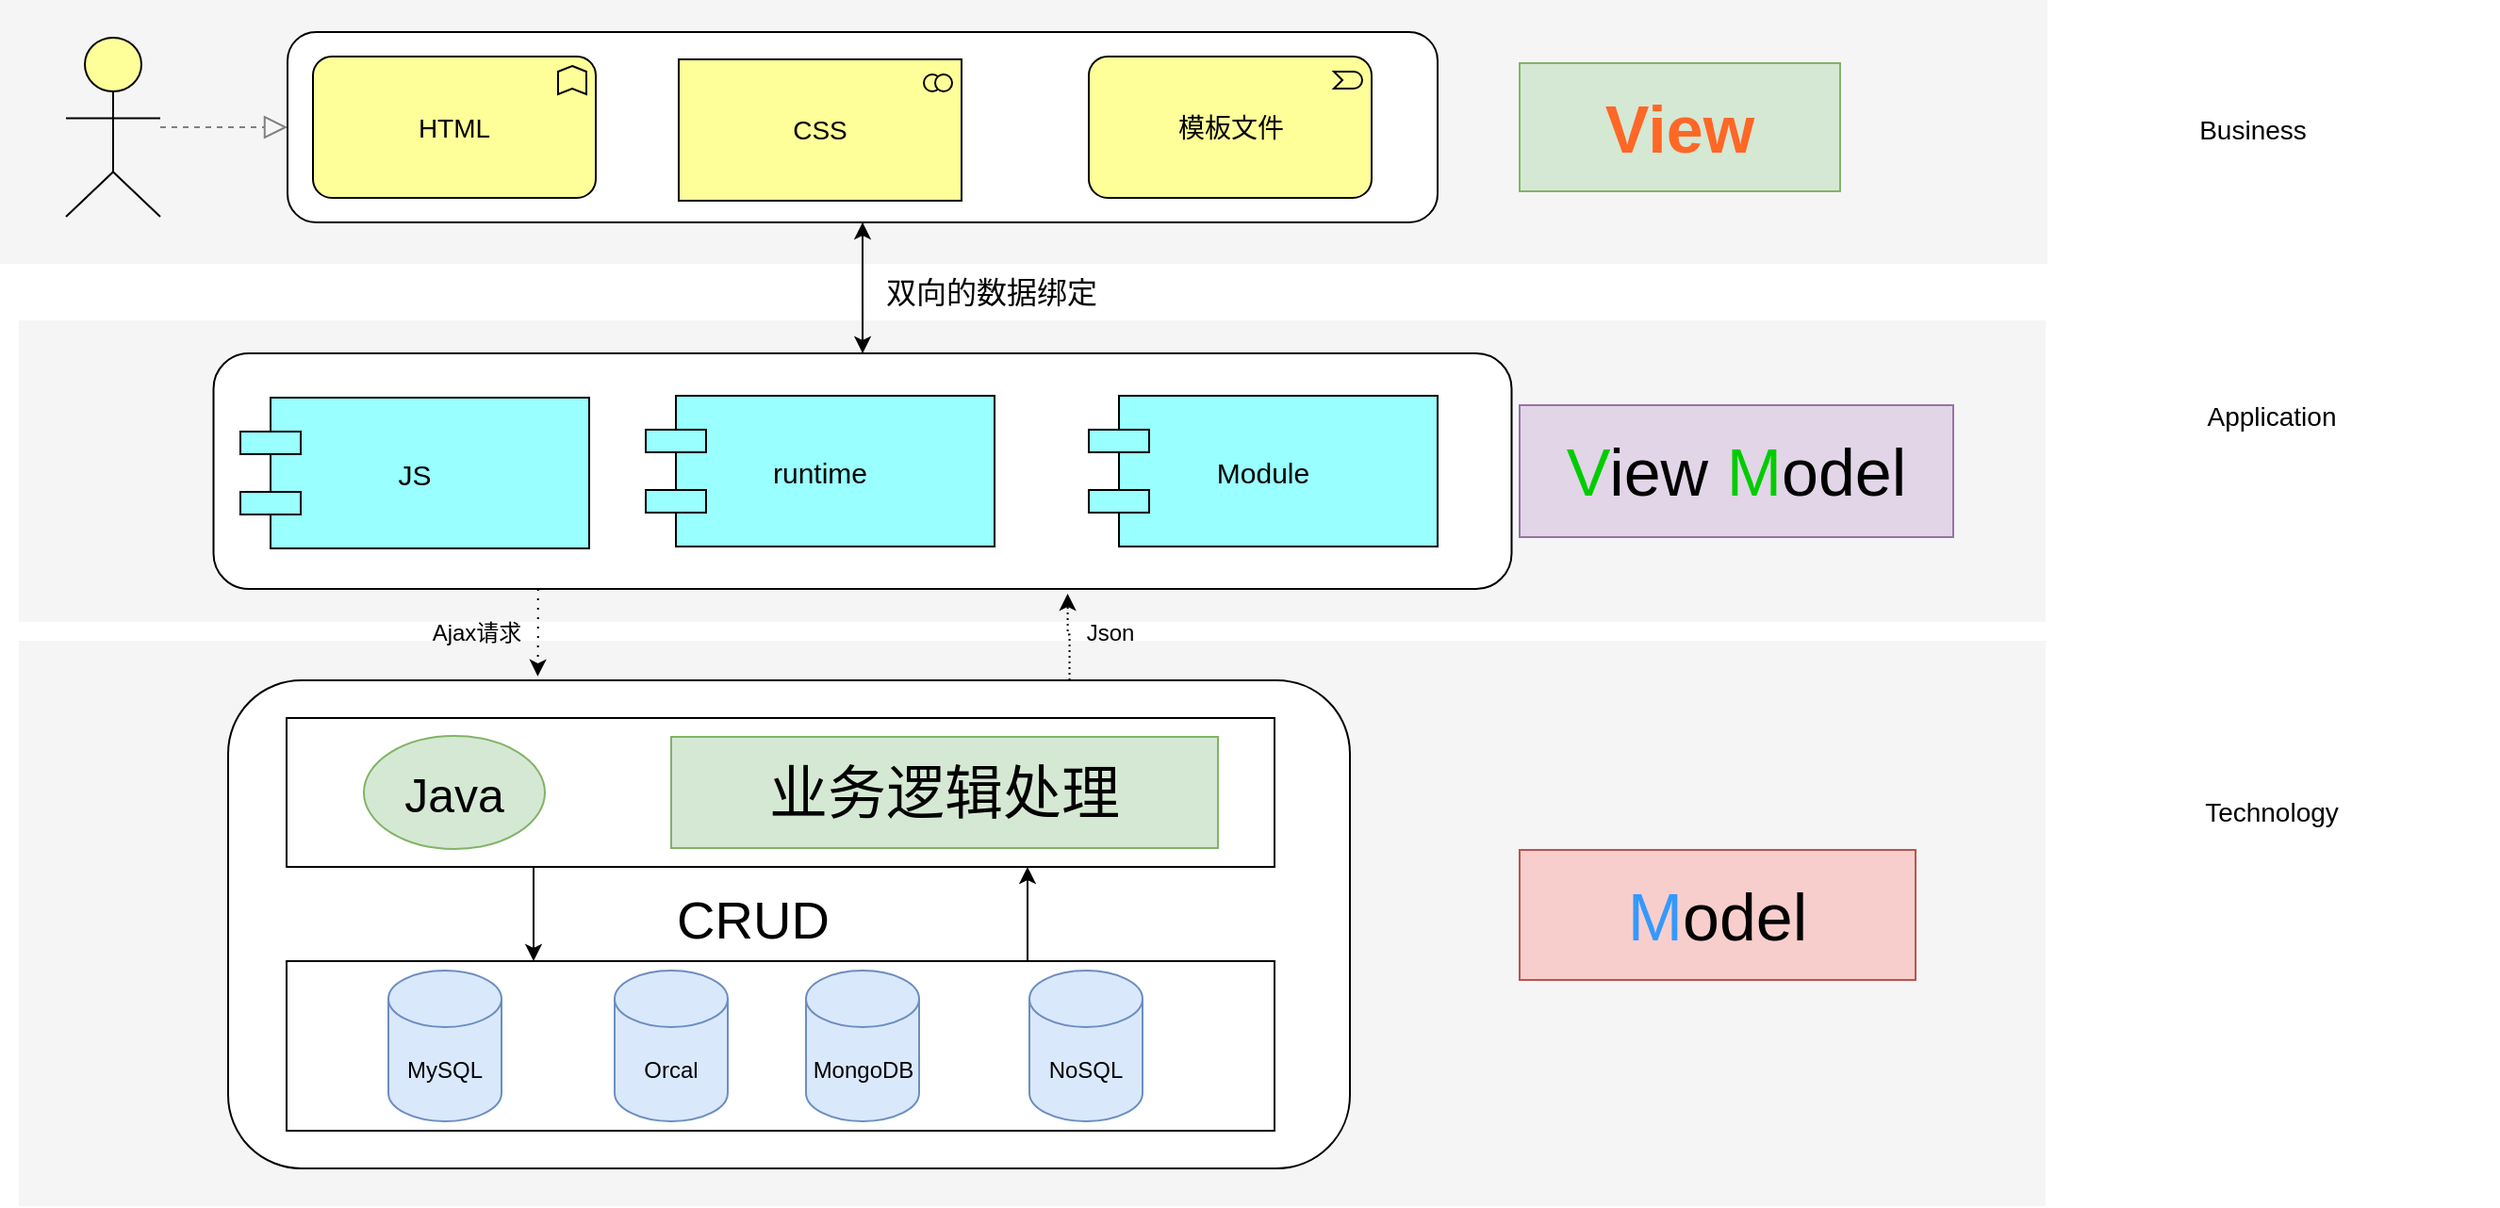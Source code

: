 <mxfile version="21.2.9" type="github">
  <diagram id="6I0OCvxSQrVGMHxT2VVA" name="Page-1">
    <mxGraphModel dx="1415" dy="780" grid="0" gridSize="10" guides="1" tooltips="1" connect="1" arrows="1" fold="1" page="1" pageScale="1" pageWidth="850" pageHeight="1100" math="0" shadow="0">
      <root>
        <mxCell id="0" />
        <mxCell id="1" parent="0" />
        <mxCell id="dKdSaXE48SgPbhcamS2K-30" value="" style="whiteSpace=wrap;html=1;strokeColor=none;strokeWidth=1;fillColor=#f5f5f5;fontSize=14;" parent="1" vertex="1">
          <mxGeometry x="194" y="670" width="1075" height="300" as="geometry" />
        </mxCell>
        <mxCell id="dKdSaXE48SgPbhcamS2K-31" value="" style="whiteSpace=wrap;html=1;strokeColor=none;strokeWidth=1;fillColor=#f5f5f5;fontSize=14;" parent="1" vertex="1">
          <mxGeometry x="194" y="500" width="1075" height="160" as="geometry" />
        </mxCell>
        <mxCell id="dKdSaXE48SgPbhcamS2K-32" value="" style="whiteSpace=wrap;html=1;strokeColor=none;strokeWidth=1;fillColor=#f5f5f5;fontSize=14;" parent="1" vertex="1">
          <mxGeometry x="184" y="330" width="1086" height="140" as="geometry" />
        </mxCell>
        <mxCell id="wChZqM1H21V13JIH8exe-10" style="edgeStyle=orthogonalEdgeStyle;rounded=0;orthogonalLoop=1;jettySize=auto;html=1;exitX=0.5;exitY=0;exitDx=0;exitDy=0;entryX=0.5;entryY=1;entryDx=0;entryDy=0;" edge="1" parent="1" source="wChZqM1H21V13JIH8exe-5" target="wChZqM1H21V13JIH8exe-7">
          <mxGeometry relative="1" as="geometry" />
        </mxCell>
        <mxCell id="wChZqM1H21V13JIH8exe-28" style="edgeStyle=orthogonalEdgeStyle;rounded=0;orthogonalLoop=1;jettySize=auto;html=1;exitX=0.25;exitY=1;exitDx=0;exitDy=0;entryX=0.276;entryY=-0.008;entryDx=0;entryDy=0;entryPerimeter=0;dashed=1;dashPattern=1 4;" edge="1" parent="1" source="wChZqM1H21V13JIH8exe-5" target="wChZqM1H21V13JIH8exe-12">
          <mxGeometry relative="1" as="geometry" />
        </mxCell>
        <mxCell id="wChZqM1H21V13JIH8exe-5" value="" style="rounded=1;whiteSpace=wrap;html=1;glass=0;" vertex="1" parent="1">
          <mxGeometry x="297.25" y="517.5" width="688.5" height="125" as="geometry" />
        </mxCell>
        <mxCell id="dKdSaXE48SgPbhcamS2K-51" value="Module" style="shape=component;align=center;fillColor=#99ffff;gradientColor=none;fontSize=15;" parent="1" vertex="1">
          <mxGeometry x="761.5" y="540" width="185" height="80" as="geometry" />
        </mxCell>
        <mxCell id="dKdSaXE48SgPbhcamS2K-49" value="runtime" style="shape=component;align=center;fillColor=#99ffff;gradientColor=none;fontSize=15;" parent="1" vertex="1">
          <mxGeometry x="526.5" y="540" width="185" height="80" as="geometry" />
        </mxCell>
        <mxCell id="dKdSaXE48SgPbhcamS2K-47" value="JS" style="shape=component;align=center;fillColor=#99ffff;gradientColor=none;fontSize=15;" parent="1" vertex="1">
          <mxGeometry x="311.5" y="541" width="185" height="80" as="geometry" />
        </mxCell>
        <mxCell id="dKdSaXE48SgPbhcamS2K-58" value="Technology" style="text;html=1;strokeColor=none;fillColor=none;align=center;verticalAlign=middle;whiteSpace=wrap;fontSize=14;" parent="1" vertex="1">
          <mxGeometry x="1269" y="751" width="240" height="20" as="geometry" />
        </mxCell>
        <mxCell id="dKdSaXE48SgPbhcamS2K-59" value="Application" style="text;html=1;strokeColor=none;fillColor=none;align=center;verticalAlign=middle;whiteSpace=wrap;fontSize=14;" parent="1" vertex="1">
          <mxGeometry x="1269" y="541" width="240" height="20" as="geometry" />
        </mxCell>
        <mxCell id="dKdSaXE48SgPbhcamS2K-60" value="Business" style="text;html=1;strokeColor=none;fillColor=none;align=center;verticalAlign=middle;whiteSpace=wrap;fontSize=14;" parent="1" vertex="1">
          <mxGeometry x="1259" y="389" width="240" height="20" as="geometry" />
        </mxCell>
        <mxCell id="dKdSaXE48SgPbhcamS2K-61" style="edgeStyle=elbowEdgeStyle;rounded=1;elbow=vertical;html=1;dashed=1;startSize=10;endArrow=block;endFill=0;endSize=10;jettySize=auto;orthogonalLoop=1;strokeColor=#808080;fontSize=14;entryX=0;entryY=0.5;entryDx=0;entryDy=0;" parent="1" source="dKdSaXE48SgPbhcamS2K-62" target="wChZqM1H21V13JIH8exe-7" edge="1">
          <mxGeometry relative="1" as="geometry" />
        </mxCell>
        <mxCell id="dKdSaXE48SgPbhcamS2K-62" value="" style="html=1;whiteSpace=wrap;fillColor=#ffff99;shape=mxgraph.archimate3.actor;fontSize=14;" parent="1" vertex="1">
          <mxGeometry x="219" y="350" width="50" height="95" as="geometry" />
        </mxCell>
        <mxCell id="wChZqM1H21V13JIH8exe-2" value="&lt;b&gt;&lt;font style=&quot;font-size: 35px;&quot;&gt;View&lt;/font&gt;&lt;/b&gt;" style="text;html=1;strokeColor=#82b366;fillColor=#d5e8d4;align=center;verticalAlign=middle;whiteSpace=wrap;rounded=0;fontColor=#FF6726;" vertex="1" parent="1">
          <mxGeometry x="990" y="363.5" width="170" height="68" as="geometry" />
        </mxCell>
        <mxCell id="wChZqM1H21V13JIH8exe-3" value="&lt;font color=&quot;#00cc00&quot; style=&quot;font-size: 35px;&quot;&gt;V&lt;/font&gt;&lt;font style=&quot;font-size: 35px;&quot;&gt;iew&lt;/font&gt;&lt;font color=&quot;#99ff99&quot; style=&quot;font-size: 35px;&quot;&gt; &lt;/font&gt;&lt;font color=&quot;#00cc00&quot; style=&quot;font-size: 35px;&quot;&gt;M&lt;/font&gt;&lt;font style=&quot;font-size: 35px;&quot;&gt;odel&lt;/font&gt;" style="text;html=1;strokeColor=#9673a6;fillColor=#e1d5e7;align=center;verticalAlign=middle;whiteSpace=wrap;rounded=0;" vertex="1" parent="1">
          <mxGeometry x="990" y="545" width="230" height="70" as="geometry" />
        </mxCell>
        <mxCell id="wChZqM1H21V13JIH8exe-9" style="edgeStyle=orthogonalEdgeStyle;rounded=0;orthogonalLoop=1;jettySize=auto;html=1;exitX=0.5;exitY=1;exitDx=0;exitDy=0;" edge="1" parent="1" source="wChZqM1H21V13JIH8exe-7" target="wChZqM1H21V13JIH8exe-5">
          <mxGeometry relative="1" as="geometry" />
        </mxCell>
        <mxCell id="wChZqM1H21V13JIH8exe-7" value="" style="rounded=1;whiteSpace=wrap;html=1;" vertex="1" parent="1">
          <mxGeometry x="336.5" y="347" width="610" height="101" as="geometry" />
        </mxCell>
        <mxCell id="dKdSaXE48SgPbhcamS2K-54" value="HTML" style="html=1;whiteSpace=wrap;fillColor=#ffff99;shape=mxgraph.archimate3.application;appType=func;archiType=rounded;fontSize=14;" parent="1" vertex="1">
          <mxGeometry x="350" y="360" width="150" height="75" as="geometry" />
        </mxCell>
        <mxCell id="dKdSaXE48SgPbhcamS2K-55" value="CSS" style="html=1;whiteSpace=wrap;fillColor=#ffff99;shape=mxgraph.archimate3.application;appType=collab;archiType=square;fontSize=14;" parent="1" vertex="1">
          <mxGeometry x="544" y="361.5" width="150" height="75" as="geometry" />
        </mxCell>
        <mxCell id="dKdSaXE48SgPbhcamS2K-56" value="模板文件" style="html=1;whiteSpace=wrap;fillColor=#ffff99;shape=mxgraph.archimate3.application;appType=event;archiType=rounded;fontSize=14;" parent="1" vertex="1">
          <mxGeometry x="761.5" y="360" width="150" height="75" as="geometry" />
        </mxCell>
        <mxCell id="wChZqM1H21V13JIH8exe-11" value="&lt;font style=&quot;font-size: 16px;&quot;&gt;双向的数据绑定&lt;/font&gt;" style="text;html=1;strokeColor=none;fillColor=none;align=center;verticalAlign=middle;whiteSpace=wrap;rounded=0;" vertex="1" parent="1">
          <mxGeometry x="650" y="470" width="120" height="30" as="geometry" />
        </mxCell>
        <mxCell id="wChZqM1H21V13JIH8exe-29" style="edgeStyle=orthogonalEdgeStyle;rounded=0;orthogonalLoop=1;jettySize=auto;html=1;exitX=0.75;exitY=0;exitDx=0;exitDy=0;entryX=0.658;entryY=1.02;entryDx=0;entryDy=0;entryPerimeter=0;dashed=1;dashPattern=1 2;" edge="1" parent="1" source="wChZqM1H21V13JIH8exe-12" target="wChZqM1H21V13JIH8exe-5">
          <mxGeometry relative="1" as="geometry" />
        </mxCell>
        <mxCell id="wChZqM1H21V13JIH8exe-12" value="" style="rounded=1;whiteSpace=wrap;html=1;" vertex="1" parent="1">
          <mxGeometry x="305" y="691" width="595" height="259" as="geometry" />
        </mxCell>
        <mxCell id="wChZqM1H21V13JIH8exe-23" style="edgeStyle=orthogonalEdgeStyle;rounded=0;orthogonalLoop=1;jettySize=auto;html=1;exitX=0.25;exitY=1;exitDx=0;exitDy=0;entryX=0.25;entryY=0;entryDx=0;entryDy=0;" edge="1" parent="1" source="wChZqM1H21V13JIH8exe-13" target="wChZqM1H21V13JIH8exe-16">
          <mxGeometry relative="1" as="geometry" />
        </mxCell>
        <mxCell id="wChZqM1H21V13JIH8exe-13" value="" style="rounded=0;whiteSpace=wrap;html=1;" vertex="1" parent="1">
          <mxGeometry x="336" y="711" width="524" height="79" as="geometry" />
        </mxCell>
        <mxCell id="wChZqM1H21V13JIH8exe-14" value="&lt;font style=&quot;font-size: 25px;&quot;&gt;Java&lt;/font&gt;" style="ellipse;whiteSpace=wrap;html=1;fillColor=#d5e8d4;strokeColor=#82b366;" vertex="1" parent="1">
          <mxGeometry x="377" y="720.5" width="96" height="60" as="geometry" />
        </mxCell>
        <mxCell id="wChZqM1H21V13JIH8exe-15" value="&lt;font style=&quot;font-size: 31px;&quot;&gt;业务逻辑处理&lt;/font&gt;" style="rounded=0;whiteSpace=wrap;html=1;fillColor=#d5e8d4;strokeColor=#82b366;" vertex="1" parent="1">
          <mxGeometry x="540" y="721" width="290" height="59" as="geometry" />
        </mxCell>
        <mxCell id="wChZqM1H21V13JIH8exe-24" style="edgeStyle=orthogonalEdgeStyle;rounded=0;orthogonalLoop=1;jettySize=auto;html=1;exitX=0.75;exitY=0;exitDx=0;exitDy=0;entryX=0.75;entryY=1;entryDx=0;entryDy=0;" edge="1" parent="1" source="wChZqM1H21V13JIH8exe-16" target="wChZqM1H21V13JIH8exe-13">
          <mxGeometry relative="1" as="geometry" />
        </mxCell>
        <mxCell id="wChZqM1H21V13JIH8exe-16" value="" style="rounded=0;whiteSpace=wrap;html=1;" vertex="1" parent="1">
          <mxGeometry x="336" y="840" width="524" height="90" as="geometry" />
        </mxCell>
        <mxCell id="wChZqM1H21V13JIH8exe-17" value="MySQL" style="shape=cylinder3;whiteSpace=wrap;html=1;boundedLbl=1;backgroundOutline=1;size=15;fillColor=#dae8fc;strokeColor=#6c8ebf;" vertex="1" parent="1">
          <mxGeometry x="390" y="845" width="60" height="80" as="geometry" />
        </mxCell>
        <mxCell id="wChZqM1H21V13JIH8exe-18" value="Orcal" style="shape=cylinder3;whiteSpace=wrap;html=1;boundedLbl=1;backgroundOutline=1;size=15;fillColor=#dae8fc;strokeColor=#6c8ebf;" vertex="1" parent="1">
          <mxGeometry x="510" y="845" width="60" height="80" as="geometry" />
        </mxCell>
        <mxCell id="wChZqM1H21V13JIH8exe-19" value="MongoDB" style="shape=cylinder3;whiteSpace=wrap;html=1;boundedLbl=1;backgroundOutline=1;size=15;fillColor=#dae8fc;strokeColor=#6c8ebf;" vertex="1" parent="1">
          <mxGeometry x="611.5" y="845" width="60" height="80" as="geometry" />
        </mxCell>
        <mxCell id="wChZqM1H21V13JIH8exe-20" value="NoSQL" style="shape=cylinder3;whiteSpace=wrap;html=1;boundedLbl=1;backgroundOutline=1;size=15;fillColor=#dae8fc;strokeColor=#6c8ebf;" vertex="1" parent="1">
          <mxGeometry x="730" y="845" width="60" height="80" as="geometry" />
        </mxCell>
        <mxCell id="wChZqM1H21V13JIH8exe-25" value="&lt;font style=&quot;font-size: 28px;&quot;&gt;CRUD&lt;/font&gt;" style="text;html=1;strokeColor=none;fillColor=none;align=center;verticalAlign=middle;whiteSpace=wrap;rounded=0;" vertex="1" parent="1">
          <mxGeometry x="527" y="805" width="113" height="25" as="geometry" />
        </mxCell>
        <mxCell id="wChZqM1H21V13JIH8exe-27" value="&lt;font style=&quot;font-size: 35px;&quot;&gt;&lt;font color=&quot;#3399ff&quot;&gt;M&lt;/font&gt;odel&lt;/font&gt;" style="rounded=0;whiteSpace=wrap;html=1;fillColor=#f8cecc;strokeColor=#b85450;" vertex="1" parent="1">
          <mxGeometry x="990" y="781" width="210" height="69" as="geometry" />
        </mxCell>
        <mxCell id="wChZqM1H21V13JIH8exe-31" value="Ajax请求" style="text;html=1;strokeColor=none;fillColor=none;align=center;verticalAlign=middle;whiteSpace=wrap;rounded=0;" vertex="1" parent="1">
          <mxGeometry x="407" y="651" width="60" height="30" as="geometry" />
        </mxCell>
        <mxCell id="wChZqM1H21V13JIH8exe-32" value="Json" style="text;html=1;strokeColor=none;fillColor=none;align=center;verticalAlign=middle;whiteSpace=wrap;rounded=0;" vertex="1" parent="1">
          <mxGeometry x="743" y="651" width="60" height="30" as="geometry" />
        </mxCell>
      </root>
    </mxGraphModel>
  </diagram>
</mxfile>

